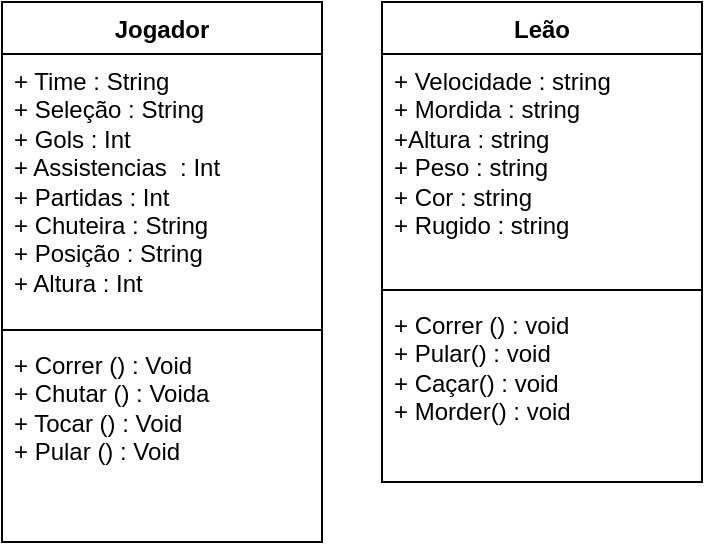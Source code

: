 <mxfile version="21.6.9" type="device">
  <diagram name="Página-1" id="twxM7zNZTlisd-zMpkU_">
    <mxGraphModel dx="1050" dy="566" grid="1" gridSize="10" guides="1" tooltips="1" connect="1" arrows="1" fold="1" page="1" pageScale="1" pageWidth="827" pageHeight="1169" math="0" shadow="0">
      <root>
        <mxCell id="0" />
        <mxCell id="1" parent="0" />
        <mxCell id="05cRrGpQgxIjyi4Egf4v-9" value="Jogador" style="swimlane;fontStyle=1;align=center;verticalAlign=top;childLayout=stackLayout;horizontal=1;startSize=26;horizontalStack=0;resizeParent=1;resizeParentMax=0;resizeLast=0;collapsible=1;marginBottom=0;whiteSpace=wrap;html=1;" parent="1" vertex="1">
          <mxGeometry x="239" y="200" width="160" height="270" as="geometry" />
        </mxCell>
        <mxCell id="05cRrGpQgxIjyi4Egf4v-10" value="+ Time : String&lt;br&gt;+ Seleção : String&lt;br&gt;+ Gols : Int&lt;br&gt;+ Assistencias&amp;nbsp; : Int&lt;br&gt;+ Partidas : Int&lt;br&gt;+ Chuteira : String&lt;br&gt;+ Posição : String&lt;br&gt;+ Altura : Int" style="text;strokeColor=none;fillColor=none;align=left;verticalAlign=top;spacingLeft=4;spacingRight=4;overflow=hidden;rotatable=0;points=[[0,0.5],[1,0.5]];portConstraint=eastwest;whiteSpace=wrap;html=1;" parent="05cRrGpQgxIjyi4Egf4v-9" vertex="1">
          <mxGeometry y="26" width="160" height="134" as="geometry" />
        </mxCell>
        <mxCell id="05cRrGpQgxIjyi4Egf4v-11" value="" style="line;strokeWidth=1;fillColor=none;align=left;verticalAlign=middle;spacingTop=-1;spacingLeft=3;spacingRight=3;rotatable=0;labelPosition=right;points=[];portConstraint=eastwest;strokeColor=inherit;" parent="05cRrGpQgxIjyi4Egf4v-9" vertex="1">
          <mxGeometry y="160" width="160" height="8" as="geometry" />
        </mxCell>
        <mxCell id="05cRrGpQgxIjyi4Egf4v-12" value="+ Correr () : Void&lt;br&gt;+ Chutar () : Voida&lt;br&gt;+ Tocar () : Void&lt;br&gt;+ Pular () : Void&lt;br&gt;" style="text;strokeColor=none;fillColor=none;align=left;verticalAlign=top;spacingLeft=4;spacingRight=4;overflow=hidden;rotatable=0;points=[[0,0.5],[1,0.5]];portConstraint=eastwest;whiteSpace=wrap;html=1;" parent="05cRrGpQgxIjyi4Egf4v-9" vertex="1">
          <mxGeometry y="168" width="160" height="102" as="geometry" />
        </mxCell>
        <mxCell id="FN5h5sfimuIEIlgGbeA3-2" value="Leão" style="swimlane;fontStyle=1;align=center;verticalAlign=top;childLayout=stackLayout;horizontal=1;startSize=26;horizontalStack=0;resizeParent=1;resizeParentMax=0;resizeLast=0;collapsible=1;marginBottom=0;whiteSpace=wrap;html=1;" vertex="1" parent="1">
          <mxGeometry x="429" y="200" width="160" height="240" as="geometry" />
        </mxCell>
        <mxCell id="FN5h5sfimuIEIlgGbeA3-3" value="+ Velocidade : string&lt;br&gt;+ Mordida : string&lt;br&gt;+Altura : string&lt;br&gt;+ Peso : string&lt;br&gt;+ Cor : string&lt;br&gt;+ Rugido : string" style="text;strokeColor=none;fillColor=none;align=left;verticalAlign=top;spacingLeft=4;spacingRight=4;overflow=hidden;rotatable=0;points=[[0,0.5],[1,0.5]];portConstraint=eastwest;whiteSpace=wrap;html=1;" vertex="1" parent="FN5h5sfimuIEIlgGbeA3-2">
          <mxGeometry y="26" width="160" height="114" as="geometry" />
        </mxCell>
        <mxCell id="FN5h5sfimuIEIlgGbeA3-4" value="" style="line;strokeWidth=1;fillColor=none;align=left;verticalAlign=middle;spacingTop=-1;spacingLeft=3;spacingRight=3;rotatable=0;labelPosition=right;points=[];portConstraint=eastwest;strokeColor=inherit;" vertex="1" parent="FN5h5sfimuIEIlgGbeA3-2">
          <mxGeometry y="140" width="160" height="8" as="geometry" />
        </mxCell>
        <mxCell id="FN5h5sfimuIEIlgGbeA3-5" value="+ Correr () : void&lt;br&gt;+ Pular() : void&lt;br&gt;+ Caçar() : void&lt;br&gt;+ Morder() : void" style="text;strokeColor=none;fillColor=none;align=left;verticalAlign=top;spacingLeft=4;spacingRight=4;overflow=hidden;rotatable=0;points=[[0,0.5],[1,0.5]];portConstraint=eastwest;whiteSpace=wrap;html=1;" vertex="1" parent="FN5h5sfimuIEIlgGbeA3-2">
          <mxGeometry y="148" width="160" height="92" as="geometry" />
        </mxCell>
      </root>
    </mxGraphModel>
  </diagram>
</mxfile>
